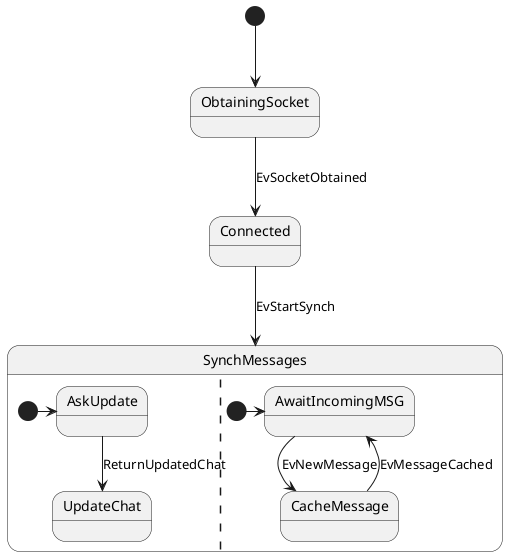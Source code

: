@startuml
[*] --> ObtainingSocket
ObtainingSocket --> Connected : EvSocketObtained
Connected --> SynchMessages: EvStartSynch

state SynchMessages {
  [*] -> AskUpdate
  AskUpdate --> UpdateChat : ReturnUpdatedChat
  ||
  [*] -> AwaitIncomingMSG
  AwaitIncomingMSG --> CacheMessage : EvNewMessage
  CacheMessage --> AwaitIncomingMSG : EvMessageCached
}

@enduml